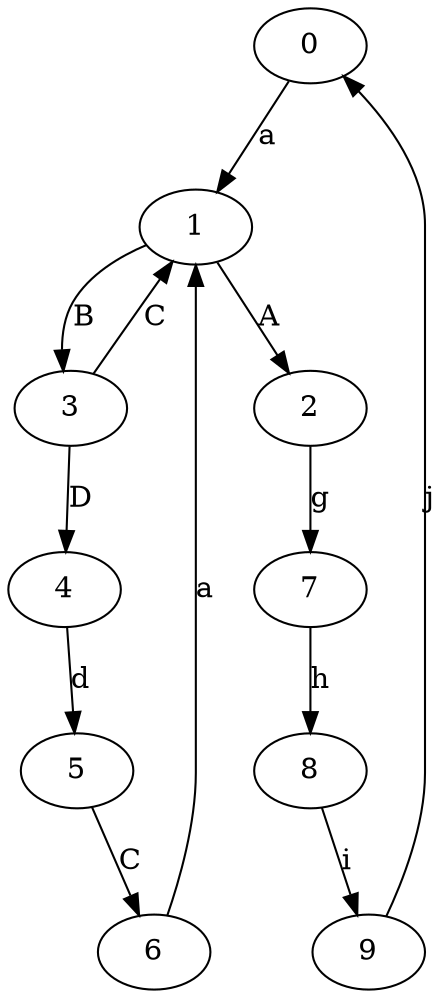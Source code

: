 digraph {
		0 -> 1[label="a"];
		1 -> 2[label="A"];
		1 -> 3[label="B"];
		3 -> 1[label="C"];
		3 -> 4[label="D"];
		4 -> 5[label="d"];
		5 -> 6[label="C"];
		6 -> 1[label="a"];
		2 -> 7[label="g"];
		7 -> 8[label="h"];
		8 -> 9[label="i"];
		9 -> 0[label="j"];
	}
	

